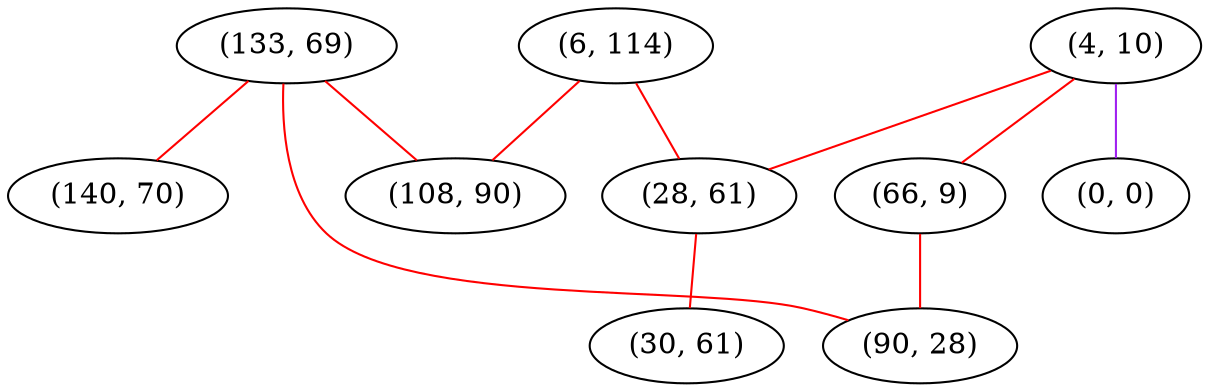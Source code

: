 graph "" {
"(4, 10)";
"(6, 114)";
"(133, 69)";
"(66, 9)";
"(28, 61)";
"(108, 90)";
"(90, 28)";
"(30, 61)";
"(140, 70)";
"(0, 0)";
"(4, 10)" -- "(28, 61)"  [color=red, key=0, weight=1];
"(4, 10)" -- "(0, 0)"  [color=purple, key=0, weight=4];
"(4, 10)" -- "(66, 9)"  [color=red, key=0, weight=1];
"(6, 114)" -- "(28, 61)"  [color=red, key=0, weight=1];
"(6, 114)" -- "(108, 90)"  [color=red, key=0, weight=1];
"(133, 69)" -- "(108, 90)"  [color=red, key=0, weight=1];
"(133, 69)" -- "(90, 28)"  [color=red, key=0, weight=1];
"(133, 69)" -- "(140, 70)"  [color=red, key=0, weight=1];
"(66, 9)" -- "(90, 28)"  [color=red, key=0, weight=1];
"(28, 61)" -- "(30, 61)"  [color=red, key=0, weight=1];
}
